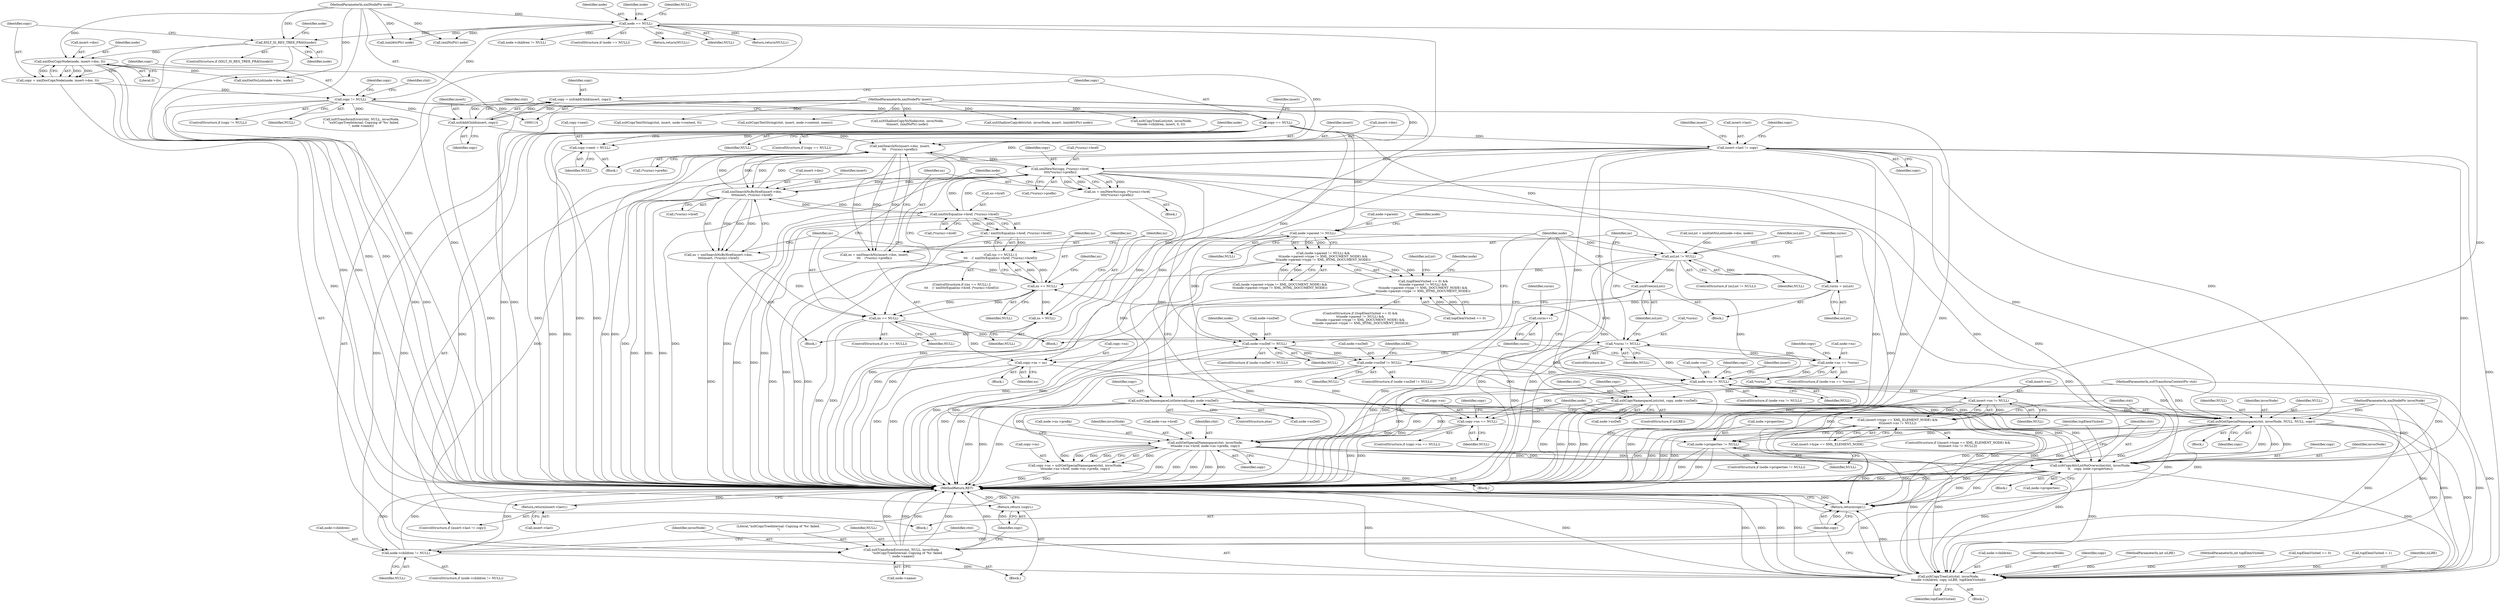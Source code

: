 digraph "0_Chrome_96dbafe288dbe2f0cc45fa3c39daf6d0c37acbab_37@API" {
"1000250" [label="(Call,copy = xsltAddChild(insert, copy))"];
"1000252" [label="(Call,xsltAddChild(insert, copy))"];
"1000118" [label="(MethodParameterIn,xmlNodePtr insert)"];
"1000239" [label="(Call,copy != NULL)"];
"1000230" [label="(Call,copy = xmlDocCopyNode(node, insert->doc, 0))"];
"1000232" [label="(Call,xmlDocCopyNode(node, insert->doc, 0))"];
"1000204" [label="(Call,XSLT_IS_RES_TREE_FRAG(node))"];
"1000124" [label="(Call,node == NULL)"];
"1000117" [label="(MethodParameterIn,xmlNodePtr node)"];
"1000256" [label="(Call,copy == NULL)"];
"1000260" [label="(Call,xsltTransformError(ctxt, NULL, invocNode,\n            \"xsltCopyTreeInternal: Copying of '%s' failed.\n\", node->name))"];
"1000268" [label="(Return,return (copy);)"];
"1000271" [label="(Call,insert->last != copy)"];
"1000276" [label="(Return,return(insert->last);)"];
"1000386" [label="(Call,xmlNewNs(copy, (*curns)->href,\n\t\t\t\t(*curns)->prefix))"];
"1000341" [label="(Call,xmlSearchNs(insert->doc, insert,\n\t\t\t    (*curns)->prefix))"];
"1000339" [label="(Call,ns = xmlSearchNs(insert->doc, insert,\n\t\t\t    (*curns)->prefix))"];
"1000352" [label="(Call,ns == NULL)"];
"1000351" [label="(Call,(ns == NULL) ||\n\t\t\t    (! xmlStrEqual(ns->href, (*curns)->href)))"];
"1000365" [label="(Call,ns = NULL)"];
"1000380" [label="(Call,ns == NULL)"];
"1000404" [label="(Call,copy->ns = ns)"];
"1000454" [label="(Call,copy->ns == NULL)"];
"1000499" [label="(Call,node->properties != NULL)"];
"1000505" [label="(Call,xsltCopyAttrListNoOverwrite(ctxt, invocNode,\n\t\t    copy, node->properties))"];
"1000526" [label="(Call,xsltCopyTreeList(ctxt, invocNode,\n\t\tnode->children, copy, isLRE, topElemVisited))"];
"1000545" [label="(Return,return(copy);)"];
"1000520" [label="(Call,node->children != NULL)"];
"1000411" [label="(Call,*curns != NULL)"];
"1000397" [label="(Call,node->ns == *curns)"];
"1000447" [label="(Call,node->ns != NULL)"];
"1000486" [label="(Call,insert->ns != NULL)"];
"1000480" [label="(Call,(insert->type == XML_ELEMENT_NODE) &&\n\t\t(insert->ns != NULL))"];
"1000492" [label="(Call,xsltGetSpecialNamespace(ctxt, invocNode, NULL, NULL, copy))"];
"1000370" [label="(Call,xmlSearchNsByHref(insert->doc,\n\t\t\t\tinsert, (*curns)->href))"];
"1000356" [label="(Call,xmlStrEqual(ns->href, (*curns)->href))"];
"1000355" [label="(Call,! xmlStrEqual(ns->href, (*curns)->href))"];
"1000368" [label="(Call,ns = xmlSearchNsByHref(insert->doc,\n\t\t\t\tinsert, (*curns)->href))"];
"1000384" [label="(Call,ns = xmlNewNs(copy, (*curns)->href,\n\t\t\t\t(*curns)->prefix))"];
"1000464" [label="(Call,xsltGetSpecialNamespace(ctxt, invocNode,\n\t\t\tnode->ns->href, node->ns->prefix, copy))"];
"1000460" [label="(Call,copy->ns = xsltGetSpecialNamespace(ctxt, invocNode,\n\t\t\tnode->ns->href, node->ns->prefix, copy))"];
"1000434" [label="(Call,xsltCopyNamespaceList(ctxt, copy, node->nsDef))"];
"1000441" [label="(Call,xsltCopyNamespaceListInternal(copy, node->nsDef))"];
"1000280" [label="(Call,copy->next = NULL)"];
"1000298" [label="(Call,node->parent != NULL)"];
"1000297" [label="(Call,(node->parent != NULL) &&\n\t\t(node->parent->type != XML_DOCUMENT_NODE) &&\n\t\t(node->parent->type != XML_HTML_DOCUMENT_NODE))"];
"1000293" [label="(Call,(topElemVisited == 0) &&\n\t\t(node->parent != NULL) &&\n\t\t(node->parent->type != XML_DOCUMENT_NODE) &&\n\t\t(node->parent->type != XML_HTML_DOCUMENT_NODE))"];
"1000330" [label="(Call,nsList != NULL)"];
"1000334" [label="(Call,curns = nsList)"];
"1000409" [label="(Call,curns++)"];
"1000415" [label="(Call,xmlFree(nsList))"];
"1000419" [label="(Call,node->nsDef != NULL)"];
"1000426" [label="(Call,node->nsDef != NULL)"];
"1000423" [label="(Identifier,NULL)"];
"1000263" [label="(Identifier,invocNode)"];
"1000501" [label="(Identifier,node)"];
"1000357" [label="(Call,ns->href)"];
"1000163" [label="(Call,xsltCopyTextString(ctxt, insert, node->content, 0))"];
"1000245" [label="(Identifier,copy)"];
"1000116" [label="(MethodParameterIn,xmlNodePtr invocNode)"];
"1000272" [label="(Call,insert->last)"];
"1000546" [label="(Identifier,copy)"];
"1000371" [label="(Call,insert->doc)"];
"1000461" [label="(Call,copy->ns)"];
"1000384" [label="(Call,ns = xmlNewNs(copy, (*curns)->href,\n\t\t\t\t(*curns)->prefix))"];
"1000538" [label="(Identifier,ctxt)"];
"1000392" [label="(Call,(*curns)->prefix)"];
"1000257" [label="(Identifier,copy)"];
"1000250" [label="(Call,copy = xsltAddChild(insert, copy))"];
"1000448" [label="(Call,node->ns)"];
"1000303" [label="(Call,(node->parent->type != XML_DOCUMENT_NODE) &&\n\t\t(node->parent->type != XML_HTML_DOCUMENT_NODE))"];
"1000280" [label="(Call,copy->next = NULL)"];
"1000498" [label="(ControlStructure,if (node->properties != NULL))"];
"1000406" [label="(Identifier,copy)"];
"1000232" [label="(Call,xmlDocCopyNode(node, insert->doc, 0))"];
"1000360" [label="(Call,(*curns)->href)"];
"1000490" [label="(Identifier,NULL)"];
"1000297" [label="(Call,(node->parent != NULL) &&\n\t\t(node->parent->type != XML_DOCUMENT_NODE) &&\n\t\t(node->parent->type != XML_HTML_DOCUMENT_NODE))"];
"1000435" [label="(Identifier,ctxt)"];
"1000125" [label="(Identifier,node)"];
"1000437" [label="(Call,node->nsDef)"];
"1000529" [label="(Call,node->children)"];
"1000292" [label="(ControlStructure,if ((topElemVisited == 0) &&\n\t\t(node->parent != NULL) &&\n\t\t(node->parent->type != XML_DOCUMENT_NODE) &&\n\t\t(node->parent->type != XML_HTML_DOCUMENT_NODE)))"];
"1000275" [label="(Identifier,copy)"];
"1000281" [label="(Call,copy->next)"];
"1000514" [label="(Identifier,topElemVisited)"];
"1000154" [label="(Call,xsltCopyTextString(ctxt, insert, node->content, noenc))"];
"1000254" [label="(Identifier,copy)"];
"1000345" [label="(Identifier,insert)"];
"1000527" [label="(Identifier,ctxt)"];
"1000504" [label="(Block,)"];
"1000396" [label="(ControlStructure,if (node->ns == *curns))"];
"1000239" [label="(Call,copy != NULL)"];
"1000230" [label="(Call,copy = xmlDocCopyNode(node, insert->doc, 0))"];
"1000282" [label="(Identifier,copy)"];
"1000398" [label="(Call,node->ns)"];
"1000419" [label="(Call,node->nsDef != NULL)"];
"1000410" [label="(Identifier,curns)"];
"1000270" [label="(ControlStructure,if (insert->last != copy))"];
"1000366" [label="(Identifier,ns)"];
"1000278" [label="(Identifier,insert)"];
"1000426" [label="(Call,node->nsDef != NULL)"];
"1000537" [label="(Call,xsltTransformError(ctxt, NULL, invocNode,\n\t    \"xsltCopyTreeInternal: Copying of '%s' failed.\n\", node->name))"];
"1000369" [label="(Identifier,ns)"];
"1000487" [label="(Call,insert->ns)"];
"1000455" [label="(Call,copy->ns)"];
"1000534" [label="(Identifier,topElemVisited)"];
"1000356" [label="(Call,xmlStrEqual(ns->href, (*curns)->href))"];
"1000508" [label="(Identifier,copy)"];
"1000479" [label="(ControlStructure,if ((insert->type == XML_ELEMENT_NODE) &&\n\t\t(insert->ns != NULL)))"];
"1000436" [label="(Identifier,copy)"];
"1000380" [label="(Call,ns == NULL)"];
"1000495" [label="(Identifier,NULL)"];
"1000434" [label="(Call,xsltCopyNamespaceList(ctxt, copy, node->nsDef))"];
"1000118" [label="(MethodParameterIn,xmlNodePtr insert)"];
"1000449" [label="(Identifier,node)"];
"1000493" [label="(Identifier,ctxt)"];
"1000123" [label="(ControlStructure,if (node == NULL))"];
"1000293" [label="(Call,(topElemVisited == 0) &&\n\t\t(node->parent != NULL) &&\n\t\t(node->parent->type != XML_DOCUMENT_NODE) &&\n\t\t(node->parent->type != XML_HTML_DOCUMENT_NODE))"];
"1000185" [label="(Call,xsltShallowCopyNsNode(ctxt, invocNode,\n\t\tinsert, (xmlNsPtr) node))"];
"1000497" [label="(Identifier,copy)"];
"1000382" [label="(Identifier,NULL)"];
"1000454" [label="(Call,copy->ns == NULL)"];
"1000374" [label="(Identifier,insert)"];
"1000430" [label="(Identifier,NULL)"];
"1000340" [label="(Identifier,ns)"];
"1000288" [label="(Identifier,node)"];
"1000261" [label="(Identifier,ctxt)"];
"1000528" [label="(Identifier,invocNode)"];
"1000532" [label="(Identifier,copy)"];
"1000127" [label="(Return,return(NULL);)"];
"1000294" [label="(Call,topElemVisited == 0)"];
"1000277" [label="(Call,insert->last)"];
"1000499" [label="(Call,node->properties != NULL)"];
"1000203" [label="(ControlStructure,if (XSLT_IS_RES_TREE_FRAG(node)))"];
"1000339" [label="(Call,ns = xmlSearchNs(insert->doc, insert,\n\t\t\t    (*curns)->prefix))"];
"1000440" [label="(ControlStructure,else)"];
"1000418" [label="(ControlStructure,if (node->nsDef != NULL))"];
"1000367" [label="(Identifier,NULL)"];
"1000456" [label="(Identifier,copy)"];
"1000299" [label="(Call,node->parent)"];
"1000464" [label="(Call,xsltGetSpecialNamespace(ctxt, invocNode,\n\t\t\tnode->ns->href, node->ns->prefix, copy))"];
"1000205" [label="(Identifier,node)"];
"1000364" [label="(Block,)"];
"1000329" [label="(ControlStructure,if (nsList != NULL))"];
"1000131" [label="(Identifier,node)"];
"1000174" [label="(Call,xsltShallowCopyAttr(ctxt, invocNode, insert, (xmlAttrPtr) node))"];
"1000412" [label="(Call,*curns)"];
"1000323" [label="(Identifier,nsList)"];
"1000427" [label="(Call,node->nsDef)"];
"1000260" [label="(Call,xsltTransformError(ctxt, NULL, invocNode,\n            \"xsltCopyTreeInternal: Copying of '%s' failed.\n\", node->name))"];
"1000350" [label="(ControlStructure,if ((ns == NULL) ||\n\t\t\t    (! xmlStrEqual(ns->href, (*curns)->href))))"];
"1000503" [label="(Identifier,NULL)"];
"1000411" [label="(Call,*curns != NULL)"];
"1000381" [label="(Identifier,ns)"];
"1000385" [label="(Identifier,ns)"];
"1000432" [label="(ControlStructure,if (isLRE))"];
"1000346" [label="(Call,(*curns)->prefix)"];
"1000307" [label="(Identifier,node)"];
"1000233" [label="(Identifier,node)"];
"1000399" [label="(Identifier,node)"];
"1000284" [label="(Identifier,NULL)"];
"1000375" [label="(Call,(*curns)->href)"];
"1000126" [label="(Identifier,NULL)"];
"1000259" [label="(Block,)"];
"1000526" [label="(Call,xsltCopyTreeList(ctxt, invocNode,\n\t\tnode->children, copy, isLRE, topElemVisited))"];
"1000332" [label="(Identifier,NULL)"];
"1000237" [label="(Literal,0)"];
"1000421" [label="(Identifier,node)"];
"1000298" [label="(Call,node->parent != NULL)"];
"1000483" [label="(Identifier,insert)"];
"1000333" [label="(Block,)"];
"1000231" [label="(Identifier,copy)"];
"1000342" [label="(Call,insert->doc)"];
"1000387" [label="(Identifier,copy)"];
"1000117" [label="(MethodParameterIn,xmlNodePtr node)"];
"1000451" [label="(Identifier,NULL)"];
"1000251" [label="(Identifier,copy)"];
"1000240" [label="(Identifier,copy)"];
"1000268" [label="(Return,return (copy);)"];
"1000324" [label="(Call,xmlGetNsList(node->doc, node))"];
"1000354" [label="(Identifier,NULL)"];
"1000403" [label="(Block,)"];
"1000507" [label="(Identifier,invocNode)"];
"1000119" [label="(MethodParameterIn,int isLRE)"];
"1000401" [label="(Call,*curns)"];
"1000520" [label="(Call,node->children != NULL)"];
"1000128" [label="(Identifier,NULL)"];
"1000492" [label="(Call,xsltGetSpecialNamespace(ctxt, invocNode, NULL, NULL, copy))"];
"1000370" [label="(Call,xmlSearchNsByHref(insert->doc,\n\t\t\t\tinsert, (*curns)->href))"];
"1000352" [label="(Call,ns == NULL)"];
"1000494" [label="(Identifier,invocNode)"];
"1000302" [label="(Identifier,NULL)"];
"1000215" [label="(Call,xsltCopyTreeList(ctxt, invocNode,\n\t\tnode->children, insert, 0, 0))"];
"1000115" [label="(MethodParameterIn,xsltTransformContextPtr ctxt)"];
"1000201" [label="(Return,return(NULL);)"];
"1000481" [label="(Call,insert->type == XML_ELEMENT_NODE)"];
"1000413" [label="(Identifier,curns)"];
"1000496" [label="(Identifier,NULL)"];
"1000189" [label="(Call,(xmlNsPtr) node)"];
"1000256" [label="(Call,copy == NULL)"];
"1000480" [label="(Call,(insert->type == XML_ELEMENT_NODE) &&\n\t\t(insert->ns != NULL))"];
"1000458" [label="(Identifier,NULL)"];
"1000358" [label="(Identifier,ns)"];
"1000545" [label="(Return,return(copy);)"];
"1000264" [label="(Literal,\"xsltCopyTreeInternal: Copying of '%s' failed.\n\")"];
"1000330" [label="(Call,nsList != NULL)"];
"1000338" [label="(Block,)"];
"1000472" [label="(Call,node->ns->prefix)"];
"1000322" [label="(Call,nsList = xmlGetNsList(node->doc, node))"];
"1000443" [label="(Call,node->nsDef)"];
"1000547" [label="(MethodReturn,RET)"];
"1000121" [label="(Block,)"];
"1000519" [label="(ControlStructure,if (node->children != NULL))"];
"1000477" [label="(Identifier,copy)"];
"1000466" [label="(Identifier,invocNode)"];
"1000467" [label="(Call,node->ns->href)"];
"1000453" [label="(ControlStructure,if (copy->ns == NULL))"];
"1000409" [label="(Call,curns++)"];
"1000253" [label="(Identifier,insert)"];
"1000120" [label="(MethodParameterIn,int topElemVisited)"];
"1000446" [label="(ControlStructure,if (node->ns != NULL))"];
"1000513" [label="(Call,topElemVisited == 0)"];
"1000509" [label="(Call,node->properties)"];
"1000351" [label="(Call,(ns == NULL) ||\n\t\t\t    (! xmlStrEqual(ns->href, (*curns)->href)))"];
"1000460" [label="(Call,copy->ns = xsltGetSpecialNamespace(ctxt, invocNode,\n\t\t\tnode->ns->href, node->ns->prefix, copy))"];
"1000234" [label="(Call,insert->doc)"];
"1000124" [label="(Call,node == NULL)"];
"1000388" [label="(Call,(*curns)->href)"];
"1000524" [label="(Identifier,NULL)"];
"1000486" [label="(Call,insert->ns != NULL)"];
"1000459" [label="(Block,)"];
"1000491" [label="(Block,)"];
"1000397" [label="(Call,node->ns == *curns)"];
"1000269" [label="(Identifier,copy)"];
"1000273" [label="(Identifier,insert)"];
"1000331" [label="(Identifier,nsList)"];
"1000386" [label="(Call,xmlNewNs(copy, (*curns)->href,\n\t\t\t\t(*curns)->prefix))"];
"1000265" [label="(Call,node->name)"];
"1000433" [label="(Identifier,isLRE)"];
"1000365" [label="(Call,ns = NULL)"];
"1000415" [label="(Call,xmlFree(nsList))"];
"1000425" [label="(ControlStructure,if (node->nsDef != NULL))"];
"1000271" [label="(Call,insert->last != copy)"];
"1000416" [label="(Identifier,nsList)"];
"1000465" [label="(Identifier,ctxt)"];
"1000204" [label="(Call,XSLT_IS_RES_TREE_FRAG(node))"];
"1000500" [label="(Call,node->properties)"];
"1000447" [label="(Call,node->ns != NULL)"];
"1000506" [label="(Identifier,ctxt)"];
"1000334" [label="(Call,curns = nsList)"];
"1000525" [label="(Block,)"];
"1000516" [label="(Call,topElemVisited = 1)"];
"1000242" [label="(Block,)"];
"1000383" [label="(Block,)"];
"1000262" [label="(Identifier,NULL)"];
"1000210" [label="(Identifier,node)"];
"1000258" [label="(Identifier,NULL)"];
"1000178" [label="(Call,(xmlAttrPtr) node)"];
"1000404" [label="(Call,copy->ns = ns)"];
"1000341" [label="(Call,xmlSearchNs(insert->doc, insert,\n\t\t\t    (*curns)->prefix))"];
"1000533" [label="(Identifier,isLRE)"];
"1000462" [label="(Identifier,copy)"];
"1000241" [label="(Identifier,NULL)"];
"1000428" [label="(Identifier,node)"];
"1000208" [label="(Call,node->children != NULL)"];
"1000238" [label="(ControlStructure,if (copy != NULL))"];
"1000408" [label="(Identifier,ns)"];
"1000337" [label="(ControlStructure,do)"];
"1000442" [label="(Identifier,copy)"];
"1000355" [label="(Call,! xmlStrEqual(ns->href, (*curns)->href))"];
"1000335" [label="(Identifier,curns)"];
"1000379" [label="(ControlStructure,if (ns == NULL))"];
"1000414" [label="(Identifier,NULL)"];
"1000252" [label="(Call,xsltAddChild(insert, copy))"];
"1000505" [label="(Call,xsltCopyAttrListNoOverwrite(ctxt, invocNode,\n\t\t    copy, node->properties))"];
"1000353" [label="(Identifier,ns)"];
"1000336" [label="(Identifier,nsList)"];
"1000276" [label="(Return,return(insert->last);)"];
"1000521" [label="(Call,node->children)"];
"1000420" [label="(Call,node->nsDef)"];
"1000441" [label="(Call,xsltCopyNamespaceListInternal(copy, node->nsDef))"];
"1000368" [label="(Call,ns = xmlSearchNsByHref(insert->doc,\n\t\t\t\tinsert, (*curns)->href))"];
"1000255" [label="(ControlStructure,if (copy == NULL))"];
"1000405" [label="(Call,copy->ns)"];
"1000250" -> "1000242"  [label="AST: "];
"1000250" -> "1000252"  [label="CFG: "];
"1000251" -> "1000250"  [label="AST: "];
"1000252" -> "1000250"  [label="AST: "];
"1000257" -> "1000250"  [label="CFG: "];
"1000250" -> "1000547"  [label="DDG: "];
"1000252" -> "1000250"  [label="DDG: "];
"1000252" -> "1000250"  [label="DDG: "];
"1000250" -> "1000256"  [label="DDG: "];
"1000252" -> "1000254"  [label="CFG: "];
"1000253" -> "1000252"  [label="AST: "];
"1000254" -> "1000252"  [label="AST: "];
"1000252" -> "1000547"  [label="DDG: "];
"1000118" -> "1000252"  [label="DDG: "];
"1000239" -> "1000252"  [label="DDG: "];
"1000252" -> "1000341"  [label="DDG: "];
"1000118" -> "1000114"  [label="AST: "];
"1000118" -> "1000547"  [label="DDG: "];
"1000118" -> "1000154"  [label="DDG: "];
"1000118" -> "1000163"  [label="DDG: "];
"1000118" -> "1000174"  [label="DDG: "];
"1000118" -> "1000185"  [label="DDG: "];
"1000118" -> "1000215"  [label="DDG: "];
"1000118" -> "1000341"  [label="DDG: "];
"1000118" -> "1000370"  [label="DDG: "];
"1000239" -> "1000238"  [label="AST: "];
"1000239" -> "1000241"  [label="CFG: "];
"1000240" -> "1000239"  [label="AST: "];
"1000241" -> "1000239"  [label="AST: "];
"1000245" -> "1000239"  [label="CFG: "];
"1000538" -> "1000239"  [label="CFG: "];
"1000239" -> "1000547"  [label="DDG: "];
"1000239" -> "1000547"  [label="DDG: "];
"1000230" -> "1000239"  [label="DDG: "];
"1000124" -> "1000239"  [label="DDG: "];
"1000239" -> "1000256"  [label="DDG: "];
"1000239" -> "1000537"  [label="DDG: "];
"1000239" -> "1000545"  [label="DDG: "];
"1000230" -> "1000121"  [label="AST: "];
"1000230" -> "1000232"  [label="CFG: "];
"1000231" -> "1000230"  [label="AST: "];
"1000232" -> "1000230"  [label="AST: "];
"1000240" -> "1000230"  [label="CFG: "];
"1000230" -> "1000547"  [label="DDG: "];
"1000232" -> "1000230"  [label="DDG: "];
"1000232" -> "1000230"  [label="DDG: "];
"1000232" -> "1000230"  [label="DDG: "];
"1000232" -> "1000237"  [label="CFG: "];
"1000233" -> "1000232"  [label="AST: "];
"1000234" -> "1000232"  [label="AST: "];
"1000237" -> "1000232"  [label="AST: "];
"1000232" -> "1000547"  [label="DDG: "];
"1000232" -> "1000547"  [label="DDG: "];
"1000204" -> "1000232"  [label="DDG: "];
"1000117" -> "1000232"  [label="DDG: "];
"1000232" -> "1000324"  [label="DDG: "];
"1000232" -> "1000341"  [label="DDG: "];
"1000204" -> "1000203"  [label="AST: "];
"1000204" -> "1000205"  [label="CFG: "];
"1000205" -> "1000204"  [label="AST: "];
"1000210" -> "1000204"  [label="CFG: "];
"1000231" -> "1000204"  [label="CFG: "];
"1000204" -> "1000547"  [label="DDG: "];
"1000204" -> "1000547"  [label="DDG: "];
"1000124" -> "1000204"  [label="DDG: "];
"1000117" -> "1000204"  [label="DDG: "];
"1000124" -> "1000123"  [label="AST: "];
"1000124" -> "1000126"  [label="CFG: "];
"1000125" -> "1000124"  [label="AST: "];
"1000126" -> "1000124"  [label="AST: "];
"1000128" -> "1000124"  [label="CFG: "];
"1000131" -> "1000124"  [label="CFG: "];
"1000124" -> "1000547"  [label="DDG: "];
"1000124" -> "1000547"  [label="DDG: "];
"1000124" -> "1000547"  [label="DDG: "];
"1000117" -> "1000124"  [label="DDG: "];
"1000124" -> "1000127"  [label="DDG: "];
"1000124" -> "1000178"  [label="DDG: "];
"1000124" -> "1000189"  [label="DDG: "];
"1000124" -> "1000201"  [label="DDG: "];
"1000124" -> "1000208"  [label="DDG: "];
"1000117" -> "1000114"  [label="AST: "];
"1000117" -> "1000547"  [label="DDG: "];
"1000117" -> "1000178"  [label="DDG: "];
"1000117" -> "1000189"  [label="DDG: "];
"1000117" -> "1000324"  [label="DDG: "];
"1000256" -> "1000255"  [label="AST: "];
"1000256" -> "1000258"  [label="CFG: "];
"1000257" -> "1000256"  [label="AST: "];
"1000258" -> "1000256"  [label="AST: "];
"1000261" -> "1000256"  [label="CFG: "];
"1000273" -> "1000256"  [label="CFG: "];
"1000256" -> "1000547"  [label="DDG: "];
"1000256" -> "1000547"  [label="DDG: "];
"1000256" -> "1000547"  [label="DDG: "];
"1000256" -> "1000260"  [label="DDG: "];
"1000256" -> "1000268"  [label="DDG: "];
"1000256" -> "1000271"  [label="DDG: "];
"1000256" -> "1000280"  [label="DDG: "];
"1000256" -> "1000298"  [label="DDG: "];
"1000256" -> "1000330"  [label="DDG: "];
"1000256" -> "1000419"  [label="DDG: "];
"1000256" -> "1000520"  [label="DDG: "];
"1000260" -> "1000259"  [label="AST: "];
"1000260" -> "1000265"  [label="CFG: "];
"1000261" -> "1000260"  [label="AST: "];
"1000262" -> "1000260"  [label="AST: "];
"1000263" -> "1000260"  [label="AST: "];
"1000264" -> "1000260"  [label="AST: "];
"1000265" -> "1000260"  [label="AST: "];
"1000269" -> "1000260"  [label="CFG: "];
"1000260" -> "1000547"  [label="DDG: "];
"1000260" -> "1000547"  [label="DDG: "];
"1000260" -> "1000547"  [label="DDG: "];
"1000260" -> "1000547"  [label="DDG: "];
"1000260" -> "1000547"  [label="DDG: "];
"1000115" -> "1000260"  [label="DDG: "];
"1000116" -> "1000260"  [label="DDG: "];
"1000268" -> "1000259"  [label="AST: "];
"1000268" -> "1000269"  [label="CFG: "];
"1000269" -> "1000268"  [label="AST: "];
"1000547" -> "1000268"  [label="CFG: "];
"1000268" -> "1000547"  [label="DDG: "];
"1000269" -> "1000268"  [label="DDG: "];
"1000271" -> "1000270"  [label="AST: "];
"1000271" -> "1000275"  [label="CFG: "];
"1000272" -> "1000271"  [label="AST: "];
"1000275" -> "1000271"  [label="AST: "];
"1000278" -> "1000271"  [label="CFG: "];
"1000282" -> "1000271"  [label="CFG: "];
"1000271" -> "1000547"  [label="DDG: "];
"1000271" -> "1000547"  [label="DDG: "];
"1000271" -> "1000547"  [label="DDG: "];
"1000271" -> "1000276"  [label="DDG: "];
"1000271" -> "1000386"  [label="DDG: "];
"1000271" -> "1000434"  [label="DDG: "];
"1000271" -> "1000441"  [label="DDG: "];
"1000271" -> "1000464"  [label="DDG: "];
"1000271" -> "1000492"  [label="DDG: "];
"1000271" -> "1000505"  [label="DDG: "];
"1000271" -> "1000526"  [label="DDG: "];
"1000271" -> "1000545"  [label="DDG: "];
"1000276" -> "1000270"  [label="AST: "];
"1000276" -> "1000277"  [label="CFG: "];
"1000277" -> "1000276"  [label="AST: "];
"1000547" -> "1000276"  [label="CFG: "];
"1000276" -> "1000547"  [label="DDG: "];
"1000386" -> "1000384"  [label="AST: "];
"1000386" -> "1000392"  [label="CFG: "];
"1000387" -> "1000386"  [label="AST: "];
"1000388" -> "1000386"  [label="AST: "];
"1000392" -> "1000386"  [label="AST: "];
"1000384" -> "1000386"  [label="CFG: "];
"1000386" -> "1000547"  [label="DDG: "];
"1000386" -> "1000547"  [label="DDG: "];
"1000386" -> "1000547"  [label="DDG: "];
"1000386" -> "1000341"  [label="DDG: "];
"1000386" -> "1000356"  [label="DDG: "];
"1000386" -> "1000370"  [label="DDG: "];
"1000386" -> "1000384"  [label="DDG: "];
"1000386" -> "1000384"  [label="DDG: "];
"1000386" -> "1000384"  [label="DDG: "];
"1000370" -> "1000386"  [label="DDG: "];
"1000356" -> "1000386"  [label="DDG: "];
"1000341" -> "1000386"  [label="DDG: "];
"1000386" -> "1000464"  [label="DDG: "];
"1000386" -> "1000492"  [label="DDG: "];
"1000386" -> "1000505"  [label="DDG: "];
"1000386" -> "1000526"  [label="DDG: "];
"1000386" -> "1000545"  [label="DDG: "];
"1000341" -> "1000339"  [label="AST: "];
"1000341" -> "1000346"  [label="CFG: "];
"1000342" -> "1000341"  [label="AST: "];
"1000345" -> "1000341"  [label="AST: "];
"1000346" -> "1000341"  [label="AST: "];
"1000339" -> "1000341"  [label="CFG: "];
"1000341" -> "1000547"  [label="DDG: "];
"1000341" -> "1000547"  [label="DDG: "];
"1000341" -> "1000547"  [label="DDG: "];
"1000341" -> "1000339"  [label="DDG: "];
"1000341" -> "1000339"  [label="DDG: "];
"1000341" -> "1000339"  [label="DDG: "];
"1000370" -> "1000341"  [label="DDG: "];
"1000370" -> "1000341"  [label="DDG: "];
"1000341" -> "1000370"  [label="DDG: "];
"1000341" -> "1000370"  [label="DDG: "];
"1000339" -> "1000338"  [label="AST: "];
"1000340" -> "1000339"  [label="AST: "];
"1000353" -> "1000339"  [label="CFG: "];
"1000339" -> "1000547"  [label="DDG: "];
"1000339" -> "1000352"  [label="DDG: "];
"1000352" -> "1000351"  [label="AST: "];
"1000352" -> "1000354"  [label="CFG: "];
"1000353" -> "1000352"  [label="AST: "];
"1000354" -> "1000352"  [label="AST: "];
"1000358" -> "1000352"  [label="CFG: "];
"1000351" -> "1000352"  [label="CFG: "];
"1000352" -> "1000351"  [label="DDG: "];
"1000352" -> "1000351"  [label="DDG: "];
"1000330" -> "1000352"  [label="DDG: "];
"1000411" -> "1000352"  [label="DDG: "];
"1000352" -> "1000365"  [label="DDG: "];
"1000352" -> "1000380"  [label="DDG: "];
"1000352" -> "1000380"  [label="DDG: "];
"1000351" -> "1000350"  [label="AST: "];
"1000351" -> "1000355"  [label="CFG: "];
"1000355" -> "1000351"  [label="AST: "];
"1000366" -> "1000351"  [label="CFG: "];
"1000381" -> "1000351"  [label="CFG: "];
"1000351" -> "1000547"  [label="DDG: "];
"1000351" -> "1000547"  [label="DDG: "];
"1000355" -> "1000351"  [label="DDG: "];
"1000365" -> "1000364"  [label="AST: "];
"1000365" -> "1000367"  [label="CFG: "];
"1000366" -> "1000365"  [label="AST: "];
"1000367" -> "1000365"  [label="AST: "];
"1000369" -> "1000365"  [label="CFG: "];
"1000380" -> "1000379"  [label="AST: "];
"1000380" -> "1000382"  [label="CFG: "];
"1000381" -> "1000380"  [label="AST: "];
"1000382" -> "1000380"  [label="AST: "];
"1000385" -> "1000380"  [label="CFG: "];
"1000399" -> "1000380"  [label="CFG: "];
"1000380" -> "1000547"  [label="DDG: "];
"1000380" -> "1000547"  [label="DDG: "];
"1000368" -> "1000380"  [label="DDG: "];
"1000380" -> "1000404"  [label="DDG: "];
"1000380" -> "1000411"  [label="DDG: "];
"1000404" -> "1000403"  [label="AST: "];
"1000404" -> "1000408"  [label="CFG: "];
"1000405" -> "1000404"  [label="AST: "];
"1000408" -> "1000404"  [label="AST: "];
"1000410" -> "1000404"  [label="CFG: "];
"1000404" -> "1000547"  [label="DDG: "];
"1000404" -> "1000547"  [label="DDG: "];
"1000384" -> "1000404"  [label="DDG: "];
"1000404" -> "1000454"  [label="DDG: "];
"1000454" -> "1000453"  [label="AST: "];
"1000454" -> "1000458"  [label="CFG: "];
"1000455" -> "1000454"  [label="AST: "];
"1000458" -> "1000454"  [label="AST: "];
"1000462" -> "1000454"  [label="CFG: "];
"1000501" -> "1000454"  [label="CFG: "];
"1000454" -> "1000547"  [label="DDG: "];
"1000454" -> "1000547"  [label="DDG: "];
"1000447" -> "1000454"  [label="DDG: "];
"1000454" -> "1000499"  [label="DDG: "];
"1000499" -> "1000498"  [label="AST: "];
"1000499" -> "1000503"  [label="CFG: "];
"1000500" -> "1000499"  [label="AST: "];
"1000503" -> "1000499"  [label="AST: "];
"1000506" -> "1000499"  [label="CFG: "];
"1000514" -> "1000499"  [label="CFG: "];
"1000499" -> "1000547"  [label="DDG: "];
"1000499" -> "1000547"  [label="DDG: "];
"1000492" -> "1000499"  [label="DDG: "];
"1000486" -> "1000499"  [label="DDG: "];
"1000447" -> "1000499"  [label="DDG: "];
"1000499" -> "1000505"  [label="DDG: "];
"1000499" -> "1000520"  [label="DDG: "];
"1000505" -> "1000504"  [label="AST: "];
"1000505" -> "1000509"  [label="CFG: "];
"1000506" -> "1000505"  [label="AST: "];
"1000507" -> "1000505"  [label="AST: "];
"1000508" -> "1000505"  [label="AST: "];
"1000509" -> "1000505"  [label="AST: "];
"1000514" -> "1000505"  [label="CFG: "];
"1000505" -> "1000547"  [label="DDG: "];
"1000505" -> "1000547"  [label="DDG: "];
"1000505" -> "1000547"  [label="DDG: "];
"1000505" -> "1000547"  [label="DDG: "];
"1000505" -> "1000547"  [label="DDG: "];
"1000464" -> "1000505"  [label="DDG: "];
"1000464" -> "1000505"  [label="DDG: "];
"1000464" -> "1000505"  [label="DDG: "];
"1000492" -> "1000505"  [label="DDG: "];
"1000492" -> "1000505"  [label="DDG: "];
"1000492" -> "1000505"  [label="DDG: "];
"1000434" -> "1000505"  [label="DDG: "];
"1000434" -> "1000505"  [label="DDG: "];
"1000115" -> "1000505"  [label="DDG: "];
"1000116" -> "1000505"  [label="DDG: "];
"1000441" -> "1000505"  [label="DDG: "];
"1000505" -> "1000526"  [label="DDG: "];
"1000505" -> "1000526"  [label="DDG: "];
"1000505" -> "1000526"  [label="DDG: "];
"1000505" -> "1000545"  [label="DDG: "];
"1000526" -> "1000525"  [label="AST: "];
"1000526" -> "1000534"  [label="CFG: "];
"1000527" -> "1000526"  [label="AST: "];
"1000528" -> "1000526"  [label="AST: "];
"1000529" -> "1000526"  [label="AST: "];
"1000532" -> "1000526"  [label="AST: "];
"1000533" -> "1000526"  [label="AST: "];
"1000534" -> "1000526"  [label="AST: "];
"1000546" -> "1000526"  [label="CFG: "];
"1000526" -> "1000547"  [label="DDG: "];
"1000526" -> "1000547"  [label="DDG: "];
"1000526" -> "1000547"  [label="DDG: "];
"1000526" -> "1000547"  [label="DDG: "];
"1000526" -> "1000547"  [label="DDG: "];
"1000526" -> "1000547"  [label="DDG: "];
"1000526" -> "1000547"  [label="DDG: "];
"1000492" -> "1000526"  [label="DDG: "];
"1000492" -> "1000526"  [label="DDG: "];
"1000492" -> "1000526"  [label="DDG: "];
"1000434" -> "1000526"  [label="DDG: "];
"1000434" -> "1000526"  [label="DDG: "];
"1000464" -> "1000526"  [label="DDG: "];
"1000464" -> "1000526"  [label="DDG: "];
"1000464" -> "1000526"  [label="DDG: "];
"1000115" -> "1000526"  [label="DDG: "];
"1000116" -> "1000526"  [label="DDG: "];
"1000520" -> "1000526"  [label="DDG: "];
"1000441" -> "1000526"  [label="DDG: "];
"1000119" -> "1000526"  [label="DDG: "];
"1000513" -> "1000526"  [label="DDG: "];
"1000516" -> "1000526"  [label="DDG: "];
"1000120" -> "1000526"  [label="DDG: "];
"1000526" -> "1000545"  [label="DDG: "];
"1000545" -> "1000121"  [label="AST: "];
"1000545" -> "1000546"  [label="CFG: "];
"1000546" -> "1000545"  [label="AST: "];
"1000547" -> "1000545"  [label="CFG: "];
"1000545" -> "1000547"  [label="DDG: "];
"1000546" -> "1000545"  [label="DDG: "];
"1000441" -> "1000545"  [label="DDG: "];
"1000434" -> "1000545"  [label="DDG: "];
"1000492" -> "1000545"  [label="DDG: "];
"1000464" -> "1000545"  [label="DDG: "];
"1000520" -> "1000519"  [label="AST: "];
"1000520" -> "1000524"  [label="CFG: "];
"1000521" -> "1000520"  [label="AST: "];
"1000524" -> "1000520"  [label="AST: "];
"1000527" -> "1000520"  [label="CFG: "];
"1000546" -> "1000520"  [label="CFG: "];
"1000520" -> "1000547"  [label="DDG: "];
"1000520" -> "1000547"  [label="DDG: "];
"1000520" -> "1000547"  [label="DDG: "];
"1000411" -> "1000337"  [label="AST: "];
"1000411" -> "1000414"  [label="CFG: "];
"1000412" -> "1000411"  [label="AST: "];
"1000414" -> "1000411"  [label="AST: "];
"1000340" -> "1000411"  [label="CFG: "];
"1000416" -> "1000411"  [label="CFG: "];
"1000411" -> "1000547"  [label="DDG: "];
"1000411" -> "1000547"  [label="DDG: "];
"1000411" -> "1000397"  [label="DDG: "];
"1000397" -> "1000411"  [label="DDG: "];
"1000411" -> "1000447"  [label="DDG: "];
"1000397" -> "1000396"  [label="AST: "];
"1000397" -> "1000401"  [label="CFG: "];
"1000398" -> "1000397"  [label="AST: "];
"1000401" -> "1000397"  [label="AST: "];
"1000406" -> "1000397"  [label="CFG: "];
"1000410" -> "1000397"  [label="CFG: "];
"1000397" -> "1000547"  [label="DDG: "];
"1000397" -> "1000447"  [label="DDG: "];
"1000447" -> "1000446"  [label="AST: "];
"1000447" -> "1000451"  [label="CFG: "];
"1000448" -> "1000447"  [label="AST: "];
"1000451" -> "1000447"  [label="AST: "];
"1000456" -> "1000447"  [label="CFG: "];
"1000483" -> "1000447"  [label="CFG: "];
"1000447" -> "1000547"  [label="DDG: "];
"1000447" -> "1000547"  [label="DDG: "];
"1000419" -> "1000447"  [label="DDG: "];
"1000426" -> "1000447"  [label="DDG: "];
"1000330" -> "1000447"  [label="DDG: "];
"1000447" -> "1000486"  [label="DDG: "];
"1000447" -> "1000492"  [label="DDG: "];
"1000486" -> "1000480"  [label="AST: "];
"1000486" -> "1000490"  [label="CFG: "];
"1000487" -> "1000486"  [label="AST: "];
"1000490" -> "1000486"  [label="AST: "];
"1000480" -> "1000486"  [label="CFG: "];
"1000486" -> "1000547"  [label="DDG: "];
"1000486" -> "1000480"  [label="DDG: "];
"1000486" -> "1000480"  [label="DDG: "];
"1000486" -> "1000492"  [label="DDG: "];
"1000480" -> "1000479"  [label="AST: "];
"1000480" -> "1000481"  [label="CFG: "];
"1000481" -> "1000480"  [label="AST: "];
"1000493" -> "1000480"  [label="CFG: "];
"1000501" -> "1000480"  [label="CFG: "];
"1000480" -> "1000547"  [label="DDG: "];
"1000480" -> "1000547"  [label="DDG: "];
"1000480" -> "1000547"  [label="DDG: "];
"1000481" -> "1000480"  [label="DDG: "];
"1000481" -> "1000480"  [label="DDG: "];
"1000492" -> "1000491"  [label="AST: "];
"1000492" -> "1000497"  [label="CFG: "];
"1000493" -> "1000492"  [label="AST: "];
"1000494" -> "1000492"  [label="AST: "];
"1000495" -> "1000492"  [label="AST: "];
"1000496" -> "1000492"  [label="AST: "];
"1000497" -> "1000492"  [label="AST: "];
"1000501" -> "1000492"  [label="CFG: "];
"1000492" -> "1000547"  [label="DDG: "];
"1000492" -> "1000547"  [label="DDG: "];
"1000492" -> "1000547"  [label="DDG: "];
"1000492" -> "1000547"  [label="DDG: "];
"1000434" -> "1000492"  [label="DDG: "];
"1000434" -> "1000492"  [label="DDG: "];
"1000115" -> "1000492"  [label="DDG: "];
"1000116" -> "1000492"  [label="DDG: "];
"1000441" -> "1000492"  [label="DDG: "];
"1000370" -> "1000368"  [label="AST: "];
"1000370" -> "1000375"  [label="CFG: "];
"1000371" -> "1000370"  [label="AST: "];
"1000374" -> "1000370"  [label="AST: "];
"1000375" -> "1000370"  [label="AST: "];
"1000368" -> "1000370"  [label="CFG: "];
"1000370" -> "1000547"  [label="DDG: "];
"1000370" -> "1000547"  [label="DDG: "];
"1000370" -> "1000547"  [label="DDG: "];
"1000370" -> "1000356"  [label="DDG: "];
"1000370" -> "1000368"  [label="DDG: "];
"1000370" -> "1000368"  [label="DDG: "];
"1000370" -> "1000368"  [label="DDG: "];
"1000356" -> "1000370"  [label="DDG: "];
"1000356" -> "1000355"  [label="AST: "];
"1000356" -> "1000360"  [label="CFG: "];
"1000357" -> "1000356"  [label="AST: "];
"1000360" -> "1000356"  [label="AST: "];
"1000355" -> "1000356"  [label="CFG: "];
"1000356" -> "1000547"  [label="DDG: "];
"1000356" -> "1000547"  [label="DDG: "];
"1000356" -> "1000355"  [label="DDG: "];
"1000356" -> "1000355"  [label="DDG: "];
"1000355" -> "1000547"  [label="DDG: "];
"1000368" -> "1000364"  [label="AST: "];
"1000369" -> "1000368"  [label="AST: "];
"1000381" -> "1000368"  [label="CFG: "];
"1000368" -> "1000547"  [label="DDG: "];
"1000384" -> "1000383"  [label="AST: "];
"1000385" -> "1000384"  [label="AST: "];
"1000399" -> "1000384"  [label="CFG: "];
"1000384" -> "1000547"  [label="DDG: "];
"1000384" -> "1000547"  [label="DDG: "];
"1000464" -> "1000460"  [label="AST: "];
"1000464" -> "1000477"  [label="CFG: "];
"1000465" -> "1000464"  [label="AST: "];
"1000466" -> "1000464"  [label="AST: "];
"1000467" -> "1000464"  [label="AST: "];
"1000472" -> "1000464"  [label="AST: "];
"1000477" -> "1000464"  [label="AST: "];
"1000460" -> "1000464"  [label="CFG: "];
"1000464" -> "1000547"  [label="DDG: "];
"1000464" -> "1000547"  [label="DDG: "];
"1000464" -> "1000547"  [label="DDG: "];
"1000464" -> "1000547"  [label="DDG: "];
"1000464" -> "1000547"  [label="DDG: "];
"1000464" -> "1000460"  [label="DDG: "];
"1000464" -> "1000460"  [label="DDG: "];
"1000464" -> "1000460"  [label="DDG: "];
"1000464" -> "1000460"  [label="DDG: "];
"1000464" -> "1000460"  [label="DDG: "];
"1000434" -> "1000464"  [label="DDG: "];
"1000434" -> "1000464"  [label="DDG: "];
"1000115" -> "1000464"  [label="DDG: "];
"1000116" -> "1000464"  [label="DDG: "];
"1000441" -> "1000464"  [label="DDG: "];
"1000460" -> "1000459"  [label="AST: "];
"1000461" -> "1000460"  [label="AST: "];
"1000501" -> "1000460"  [label="CFG: "];
"1000460" -> "1000547"  [label="DDG: "];
"1000460" -> "1000547"  [label="DDG: "];
"1000434" -> "1000432"  [label="AST: "];
"1000434" -> "1000437"  [label="CFG: "];
"1000435" -> "1000434"  [label="AST: "];
"1000436" -> "1000434"  [label="AST: "];
"1000437" -> "1000434"  [label="AST: "];
"1000449" -> "1000434"  [label="CFG: "];
"1000434" -> "1000547"  [label="DDG: "];
"1000434" -> "1000547"  [label="DDG: "];
"1000434" -> "1000547"  [label="DDG: "];
"1000434" -> "1000547"  [label="DDG: "];
"1000115" -> "1000434"  [label="DDG: "];
"1000426" -> "1000434"  [label="DDG: "];
"1000441" -> "1000440"  [label="AST: "];
"1000441" -> "1000443"  [label="CFG: "];
"1000442" -> "1000441"  [label="AST: "];
"1000443" -> "1000441"  [label="AST: "];
"1000449" -> "1000441"  [label="CFG: "];
"1000441" -> "1000547"  [label="DDG: "];
"1000441" -> "1000547"  [label="DDG: "];
"1000441" -> "1000547"  [label="DDG: "];
"1000426" -> "1000441"  [label="DDG: "];
"1000280" -> "1000242"  [label="AST: "];
"1000280" -> "1000284"  [label="CFG: "];
"1000281" -> "1000280"  [label="AST: "];
"1000284" -> "1000280"  [label="AST: "];
"1000288" -> "1000280"  [label="CFG: "];
"1000280" -> "1000547"  [label="DDG: "];
"1000298" -> "1000297"  [label="AST: "];
"1000298" -> "1000302"  [label="CFG: "];
"1000299" -> "1000298"  [label="AST: "];
"1000302" -> "1000298"  [label="AST: "];
"1000307" -> "1000298"  [label="CFG: "];
"1000297" -> "1000298"  [label="CFG: "];
"1000298" -> "1000547"  [label="DDG: "];
"1000298" -> "1000297"  [label="DDG: "];
"1000298" -> "1000297"  [label="DDG: "];
"1000298" -> "1000330"  [label="DDG: "];
"1000298" -> "1000419"  [label="DDG: "];
"1000297" -> "1000293"  [label="AST: "];
"1000297" -> "1000303"  [label="CFG: "];
"1000303" -> "1000297"  [label="AST: "];
"1000293" -> "1000297"  [label="CFG: "];
"1000297" -> "1000547"  [label="DDG: "];
"1000297" -> "1000547"  [label="DDG: "];
"1000297" -> "1000293"  [label="DDG: "];
"1000297" -> "1000293"  [label="DDG: "];
"1000303" -> "1000297"  [label="DDG: "];
"1000303" -> "1000297"  [label="DDG: "];
"1000293" -> "1000292"  [label="AST: "];
"1000293" -> "1000294"  [label="CFG: "];
"1000294" -> "1000293"  [label="AST: "];
"1000323" -> "1000293"  [label="CFG: "];
"1000421" -> "1000293"  [label="CFG: "];
"1000293" -> "1000547"  [label="DDG: "];
"1000293" -> "1000547"  [label="DDG: "];
"1000294" -> "1000293"  [label="DDG: "];
"1000294" -> "1000293"  [label="DDG: "];
"1000330" -> "1000329"  [label="AST: "];
"1000330" -> "1000332"  [label="CFG: "];
"1000331" -> "1000330"  [label="AST: "];
"1000332" -> "1000330"  [label="AST: "];
"1000335" -> "1000330"  [label="CFG: "];
"1000449" -> "1000330"  [label="CFG: "];
"1000330" -> "1000547"  [label="DDG: "];
"1000330" -> "1000547"  [label="DDG: "];
"1000322" -> "1000330"  [label="DDG: "];
"1000330" -> "1000334"  [label="DDG: "];
"1000330" -> "1000415"  [label="DDG: "];
"1000334" -> "1000333"  [label="AST: "];
"1000334" -> "1000336"  [label="CFG: "];
"1000335" -> "1000334"  [label="AST: "];
"1000336" -> "1000334"  [label="AST: "];
"1000340" -> "1000334"  [label="CFG: "];
"1000334" -> "1000409"  [label="DDG: "];
"1000409" -> "1000338"  [label="AST: "];
"1000409" -> "1000410"  [label="CFG: "];
"1000410" -> "1000409"  [label="AST: "];
"1000413" -> "1000409"  [label="CFG: "];
"1000409" -> "1000547"  [label="DDG: "];
"1000415" -> "1000333"  [label="AST: "];
"1000415" -> "1000416"  [label="CFG: "];
"1000416" -> "1000415"  [label="AST: "];
"1000449" -> "1000415"  [label="CFG: "];
"1000415" -> "1000547"  [label="DDG: "];
"1000415" -> "1000547"  [label="DDG: "];
"1000419" -> "1000418"  [label="AST: "];
"1000419" -> "1000423"  [label="CFG: "];
"1000420" -> "1000419"  [label="AST: "];
"1000423" -> "1000419"  [label="AST: "];
"1000428" -> "1000419"  [label="CFG: "];
"1000449" -> "1000419"  [label="CFG: "];
"1000419" -> "1000547"  [label="DDG: "];
"1000419" -> "1000547"  [label="DDG: "];
"1000419" -> "1000426"  [label="DDG: "];
"1000419" -> "1000426"  [label="DDG: "];
"1000426" -> "1000425"  [label="AST: "];
"1000426" -> "1000430"  [label="CFG: "];
"1000427" -> "1000426"  [label="AST: "];
"1000430" -> "1000426"  [label="AST: "];
"1000433" -> "1000426"  [label="CFG: "];
"1000449" -> "1000426"  [label="CFG: "];
"1000426" -> "1000547"  [label="DDG: "];
"1000426" -> "1000547"  [label="DDG: "];
}
